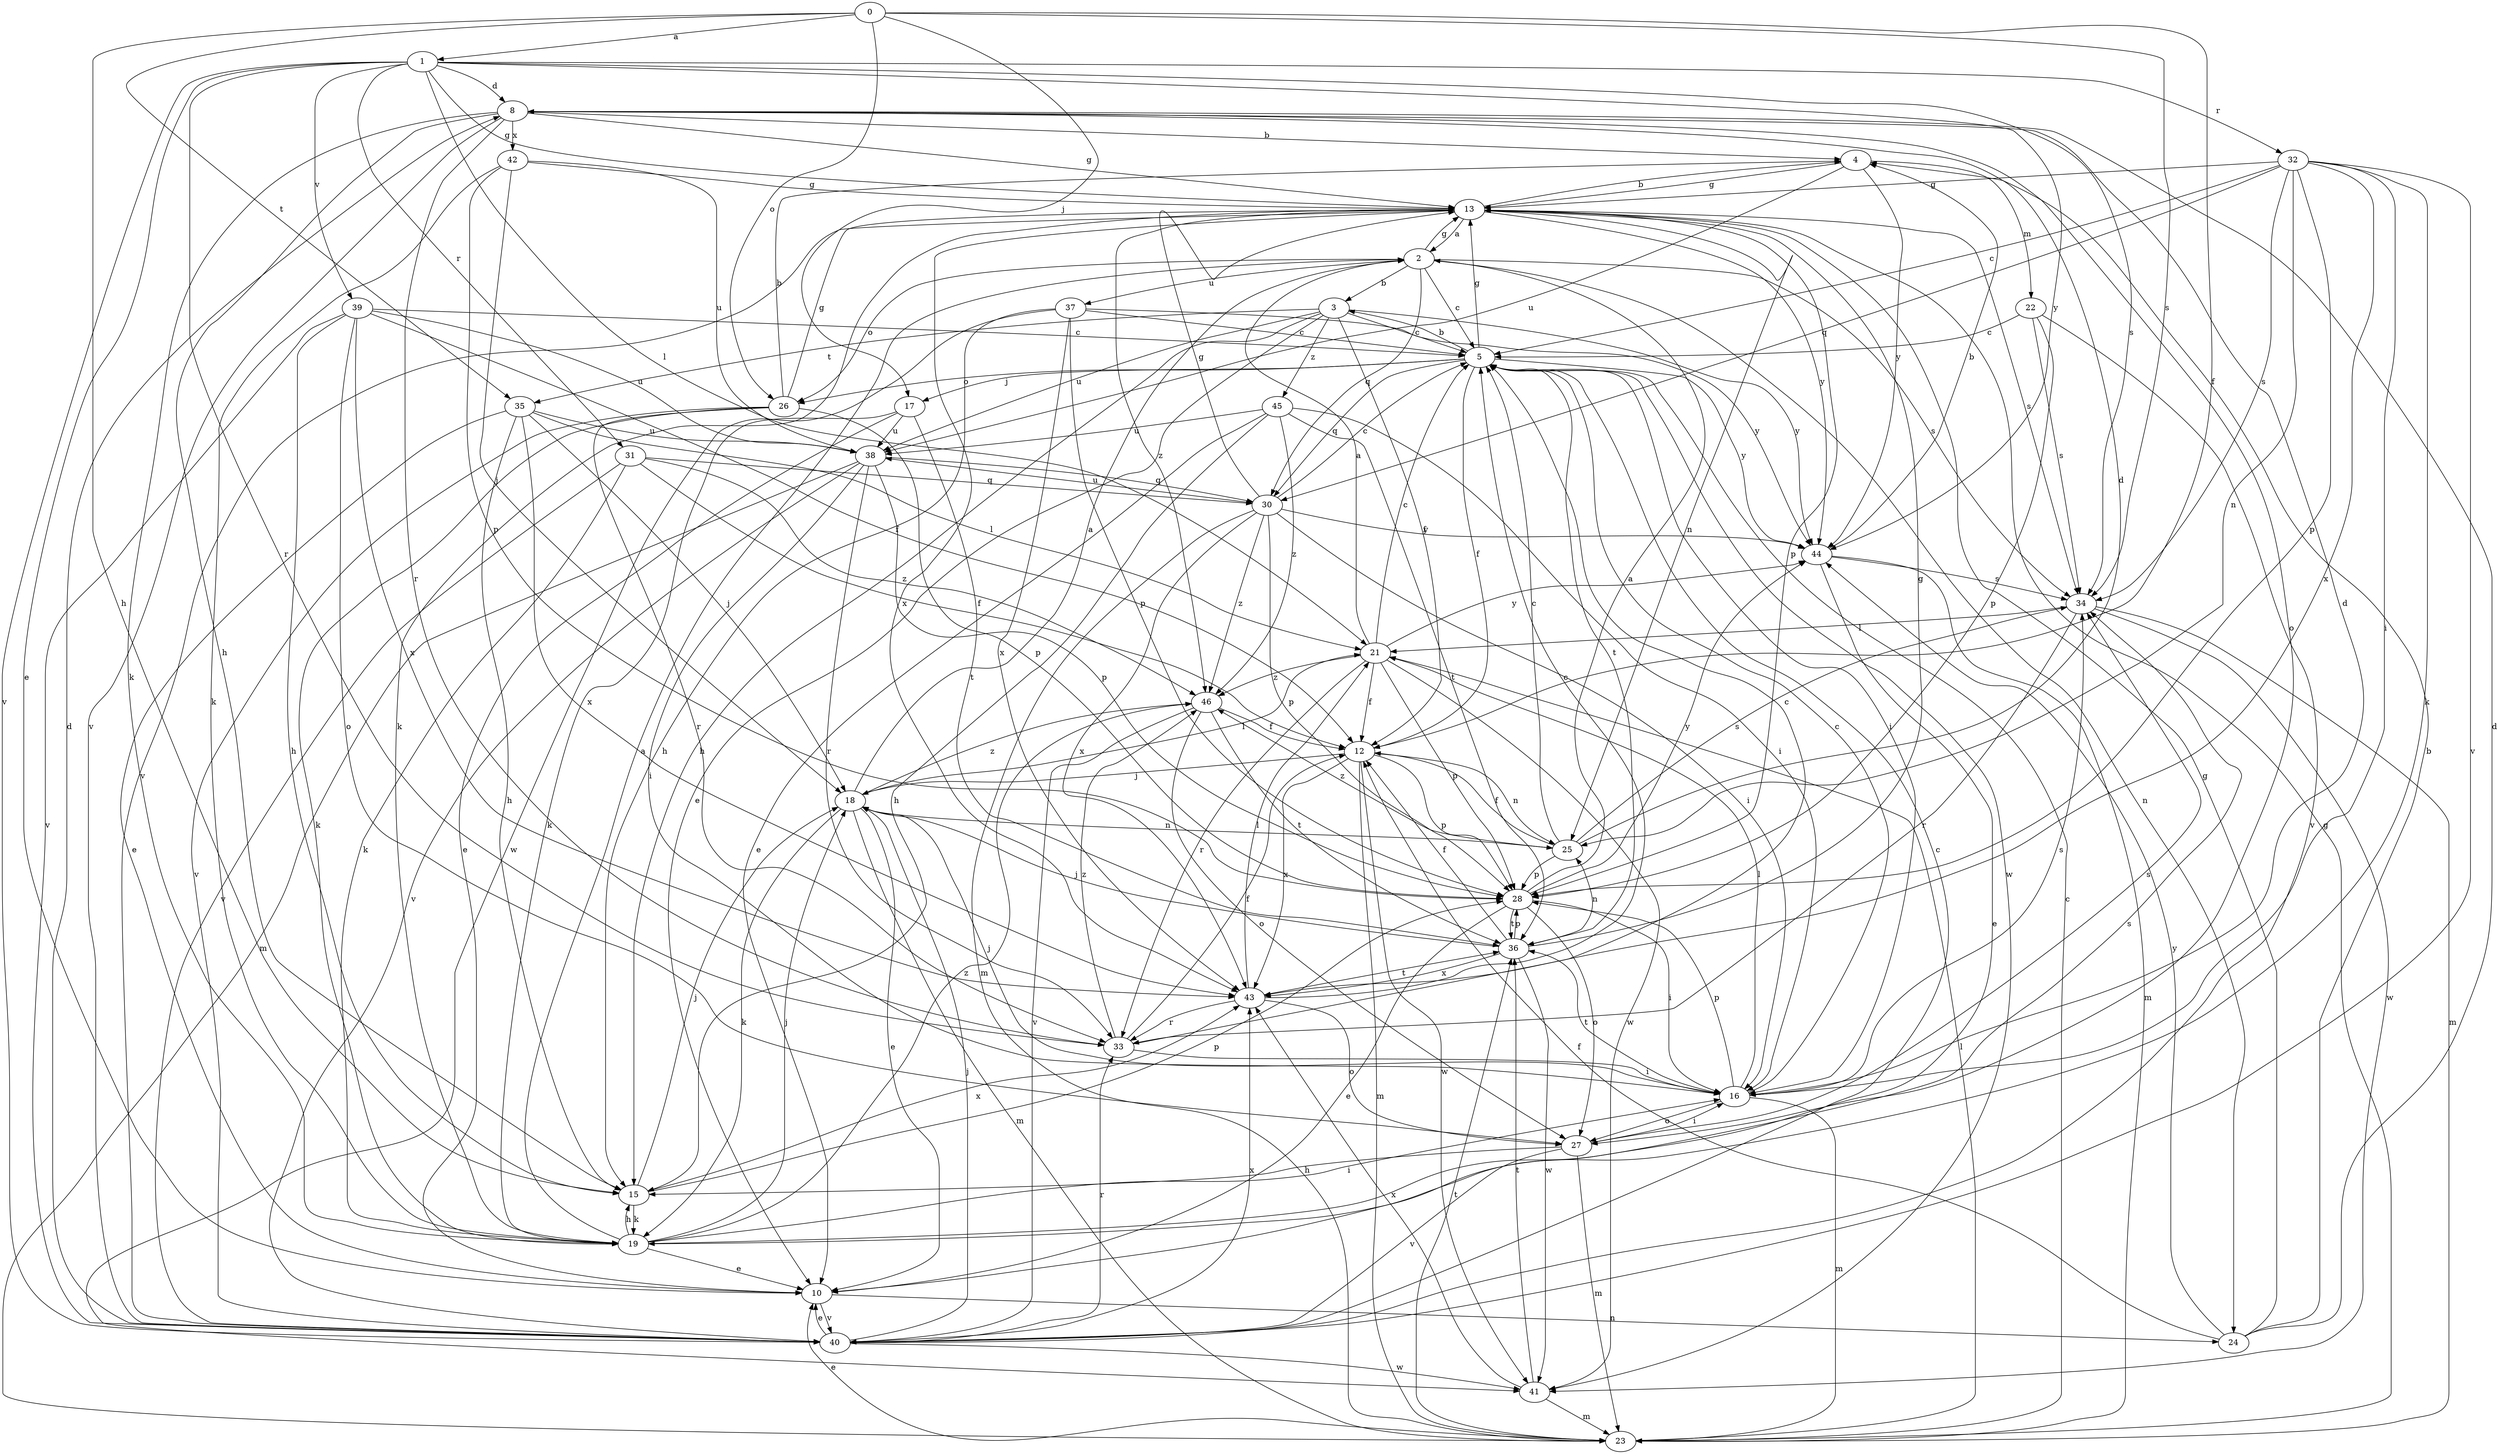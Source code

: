strict digraph  {
0;
1;
2;
3;
4;
5;
8;
10;
12;
13;
15;
16;
17;
18;
19;
21;
22;
23;
24;
25;
26;
27;
28;
30;
31;
32;
33;
34;
35;
36;
37;
38;
39;
40;
41;
42;
43;
44;
45;
46;
0 -> 1  [label=a];
0 -> 12  [label=f];
0 -> 15  [label=h];
0 -> 17  [label=j];
0 -> 26  [label=o];
0 -> 34  [label=s];
0 -> 35  [label=t];
1 -> 8  [label=d];
1 -> 10  [label=e];
1 -> 13  [label=g];
1 -> 21  [label=l];
1 -> 31  [label=r];
1 -> 32  [label=r];
1 -> 33  [label=r];
1 -> 34  [label=s];
1 -> 39  [label=v];
1 -> 40  [label=v];
1 -> 44  [label=y];
2 -> 3  [label=b];
2 -> 5  [label=c];
2 -> 13  [label=g];
2 -> 24  [label=n];
2 -> 26  [label=o];
2 -> 30  [label=q];
2 -> 34  [label=s];
2 -> 37  [label=u];
3 -> 5  [label=c];
3 -> 10  [label=e];
3 -> 12  [label=f];
3 -> 15  [label=h];
3 -> 35  [label=t];
3 -> 38  [label=u];
3 -> 44  [label=y];
3 -> 45  [label=z];
4 -> 13  [label=g];
4 -> 22  [label=m];
4 -> 38  [label=u];
4 -> 44  [label=y];
5 -> 3  [label=b];
5 -> 12  [label=f];
5 -> 13  [label=g];
5 -> 16  [label=i];
5 -> 17  [label=j];
5 -> 26  [label=o];
5 -> 30  [label=q];
5 -> 36  [label=t];
5 -> 41  [label=w];
5 -> 44  [label=y];
8 -> 4  [label=b];
8 -> 13  [label=g];
8 -> 15  [label=h];
8 -> 19  [label=k];
8 -> 27  [label=o];
8 -> 33  [label=r];
8 -> 40  [label=v];
8 -> 42  [label=x];
10 -> 24  [label=n];
10 -> 40  [label=v];
12 -> 18  [label=j];
12 -> 23  [label=m];
12 -> 25  [label=n];
12 -> 28  [label=p];
12 -> 41  [label=w];
12 -> 43  [label=x];
13 -> 2  [label=a];
13 -> 4  [label=b];
13 -> 19  [label=k];
13 -> 25  [label=n];
13 -> 28  [label=p];
13 -> 34  [label=s];
13 -> 40  [label=v];
13 -> 43  [label=x];
13 -> 44  [label=y];
13 -> 46  [label=z];
15 -> 18  [label=j];
15 -> 19  [label=k];
15 -> 28  [label=p];
15 -> 43  [label=x];
16 -> 5  [label=c];
16 -> 8  [label=d];
16 -> 18  [label=j];
16 -> 21  [label=l];
16 -> 23  [label=m];
16 -> 27  [label=o];
16 -> 28  [label=p];
16 -> 34  [label=s];
16 -> 36  [label=t];
17 -> 10  [label=e];
17 -> 19  [label=k];
17 -> 36  [label=t];
17 -> 38  [label=u];
18 -> 2  [label=a];
18 -> 10  [label=e];
18 -> 19  [label=k];
18 -> 21  [label=l];
18 -> 23  [label=m];
18 -> 25  [label=n];
18 -> 46  [label=z];
19 -> 2  [label=a];
19 -> 10  [label=e];
19 -> 15  [label=h];
19 -> 16  [label=i];
19 -> 18  [label=j];
19 -> 34  [label=s];
19 -> 46  [label=z];
21 -> 2  [label=a];
21 -> 5  [label=c];
21 -> 12  [label=f];
21 -> 28  [label=p];
21 -> 33  [label=r];
21 -> 41  [label=w];
21 -> 44  [label=y];
21 -> 46  [label=z];
22 -> 5  [label=c];
22 -> 28  [label=p];
22 -> 34  [label=s];
22 -> 40  [label=v];
23 -> 5  [label=c];
23 -> 10  [label=e];
23 -> 13  [label=g];
23 -> 21  [label=l];
23 -> 36  [label=t];
24 -> 4  [label=b];
24 -> 8  [label=d];
24 -> 12  [label=f];
24 -> 13  [label=g];
24 -> 44  [label=y];
25 -> 5  [label=c];
25 -> 8  [label=d];
25 -> 12  [label=f];
25 -> 28  [label=p];
25 -> 34  [label=s];
25 -> 46  [label=z];
26 -> 4  [label=b];
26 -> 13  [label=g];
26 -> 19  [label=k];
26 -> 28  [label=p];
26 -> 33  [label=r];
26 -> 40  [label=v];
27 -> 15  [label=h];
27 -> 16  [label=i];
27 -> 23  [label=m];
27 -> 34  [label=s];
27 -> 40  [label=v];
28 -> 2  [label=a];
28 -> 10  [label=e];
28 -> 16  [label=i];
28 -> 27  [label=o];
28 -> 36  [label=t];
28 -> 44  [label=y];
30 -> 5  [label=c];
30 -> 13  [label=g];
30 -> 16  [label=i];
30 -> 23  [label=m];
30 -> 28  [label=p];
30 -> 38  [label=u];
30 -> 43  [label=x];
30 -> 44  [label=y];
30 -> 46  [label=z];
31 -> 12  [label=f];
31 -> 19  [label=k];
31 -> 30  [label=q];
31 -> 40  [label=v];
31 -> 46  [label=z];
32 -> 5  [label=c];
32 -> 13  [label=g];
32 -> 16  [label=i];
32 -> 19  [label=k];
32 -> 25  [label=n];
32 -> 28  [label=p];
32 -> 30  [label=q];
32 -> 34  [label=s];
32 -> 40  [label=v];
32 -> 43  [label=x];
33 -> 5  [label=c];
33 -> 12  [label=f];
33 -> 16  [label=i];
33 -> 46  [label=z];
34 -> 21  [label=l];
34 -> 23  [label=m];
34 -> 33  [label=r];
34 -> 41  [label=w];
35 -> 10  [label=e];
35 -> 15  [label=h];
35 -> 18  [label=j];
35 -> 21  [label=l];
35 -> 38  [label=u];
35 -> 43  [label=x];
36 -> 12  [label=f];
36 -> 13  [label=g];
36 -> 18  [label=j];
36 -> 25  [label=n];
36 -> 28  [label=p];
36 -> 41  [label=w];
36 -> 43  [label=x];
37 -> 5  [label=c];
37 -> 15  [label=h];
37 -> 28  [label=p];
37 -> 41  [label=w];
37 -> 43  [label=x];
37 -> 44  [label=y];
38 -> 16  [label=i];
38 -> 23  [label=m];
38 -> 28  [label=p];
38 -> 30  [label=q];
38 -> 33  [label=r];
38 -> 40  [label=v];
39 -> 5  [label=c];
39 -> 12  [label=f];
39 -> 15  [label=h];
39 -> 27  [label=o];
39 -> 38  [label=u];
39 -> 40  [label=v];
39 -> 43  [label=x];
40 -> 5  [label=c];
40 -> 8  [label=d];
40 -> 10  [label=e];
40 -> 18  [label=j];
40 -> 33  [label=r];
40 -> 41  [label=w];
40 -> 43  [label=x];
41 -> 23  [label=m];
41 -> 36  [label=t];
41 -> 43  [label=x];
42 -> 13  [label=g];
42 -> 18  [label=j];
42 -> 19  [label=k];
42 -> 28  [label=p];
42 -> 38  [label=u];
43 -> 5  [label=c];
43 -> 21  [label=l];
43 -> 27  [label=o];
43 -> 33  [label=r];
43 -> 36  [label=t];
44 -> 4  [label=b];
44 -> 10  [label=e];
44 -> 23  [label=m];
44 -> 34  [label=s];
45 -> 10  [label=e];
45 -> 15  [label=h];
45 -> 16  [label=i];
45 -> 36  [label=t];
45 -> 38  [label=u];
45 -> 46  [label=z];
46 -> 12  [label=f];
46 -> 27  [label=o];
46 -> 36  [label=t];
46 -> 40  [label=v];
}
